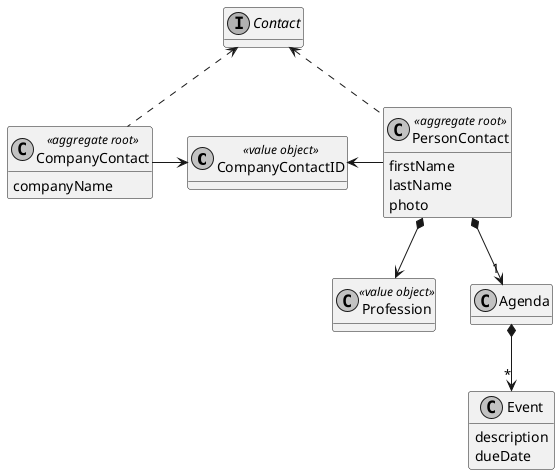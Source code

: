@startuml us10.1.2_concept_classes.png

skinparam monochrome true
skinparam packageStyle rect
skinparam shadowing false

hide methods
class CompanyContactID <<value object>>
class Profession <<value object>>
class CompanyContact <<aggregate root>>{
    companyName
}
interface Contact
class PersonContact <<aggregate root>> {
    firstName
    lastName
    photo
}

class Agenda {
}

class Event {
    description
    dueDate
}

Contact <.. CompanyContact
Contact <.. PersonContact
CompanyContact -> CompanyContactID
CompanyContactID <-  PersonContact
PersonContact *--> Profession
PersonContact *--> "1" Agenda
Agenda *--> "*" Event


@enduml